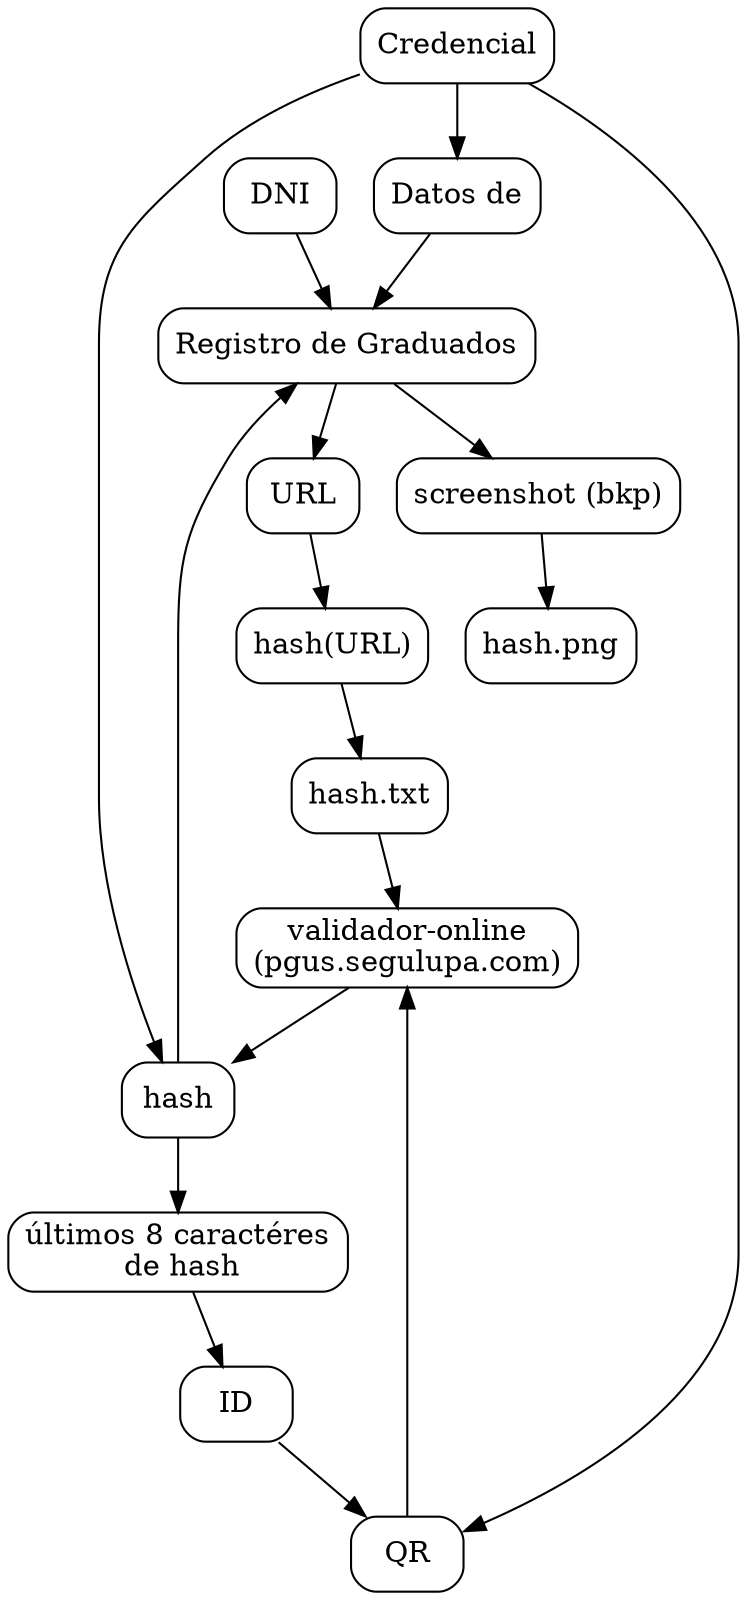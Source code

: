digraph G {
//rankdir="LR";
node [shape=box,style="rounded"]

"DNI"->"Registro de Graduados";
"Registro de Graduados"->"URL";
"Registro de Graduados"->"screenshot (bkp)"->"hash.png";
"URL"->"hash(URL)"->"hash.txt";
"hash.txt"->"validador-online\n(pgus.segulupa.com)"->"hash"->"Registro de Graduados";
"Credencial"->"QR";
"Credencial"->"hash"->"últimos 8 caractéres\n de hash"->"ID"->"QR";
"Credencial"->"Datos de"->"Registro de Graduados";
"QR"->"validador-online\n(pgus.segulupa.com)";
}
